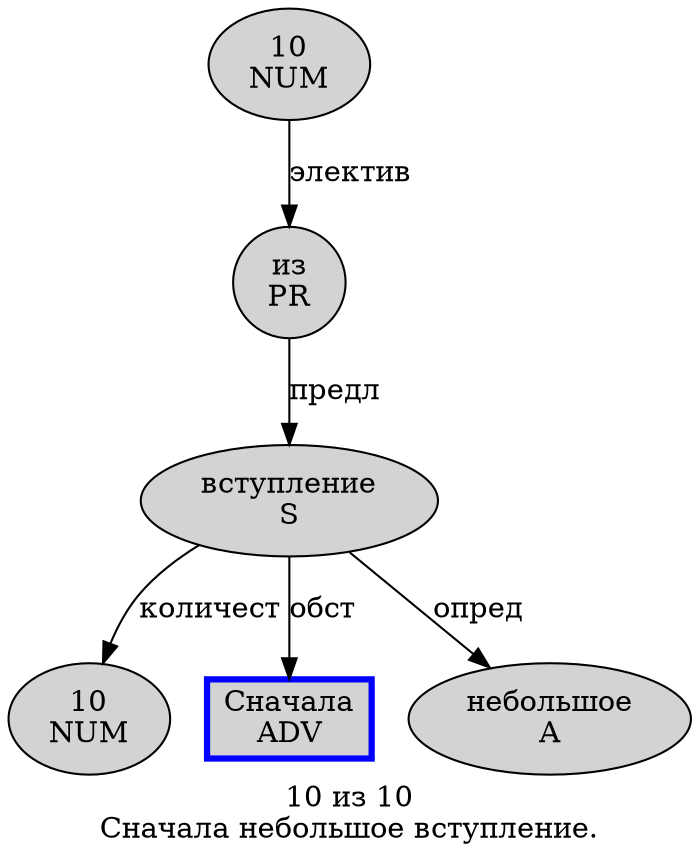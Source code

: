 digraph SENTENCE_752 {
	graph [label="10 из 10
Сначала небольшое вступление."]
	node [style=filled]
		0 [label="10
NUM" color="" fillcolor=lightgray penwidth=1 shape=ellipse]
		1 [label="из
PR" color="" fillcolor=lightgray penwidth=1 shape=ellipse]
		2 [label="10
NUM" color="" fillcolor=lightgray penwidth=1 shape=ellipse]
		3 [label="Сначала
ADV" color=blue fillcolor=lightgray penwidth=3 shape=box]
		4 [label="небольшое
A" color="" fillcolor=lightgray penwidth=1 shape=ellipse]
		5 [label="вступление
S" color="" fillcolor=lightgray penwidth=1 shape=ellipse]
			0 -> 1 [label="электив"]
			5 -> 2 [label="количест"]
			5 -> 3 [label="обст"]
			5 -> 4 [label="опред"]
			1 -> 5 [label="предл"]
}